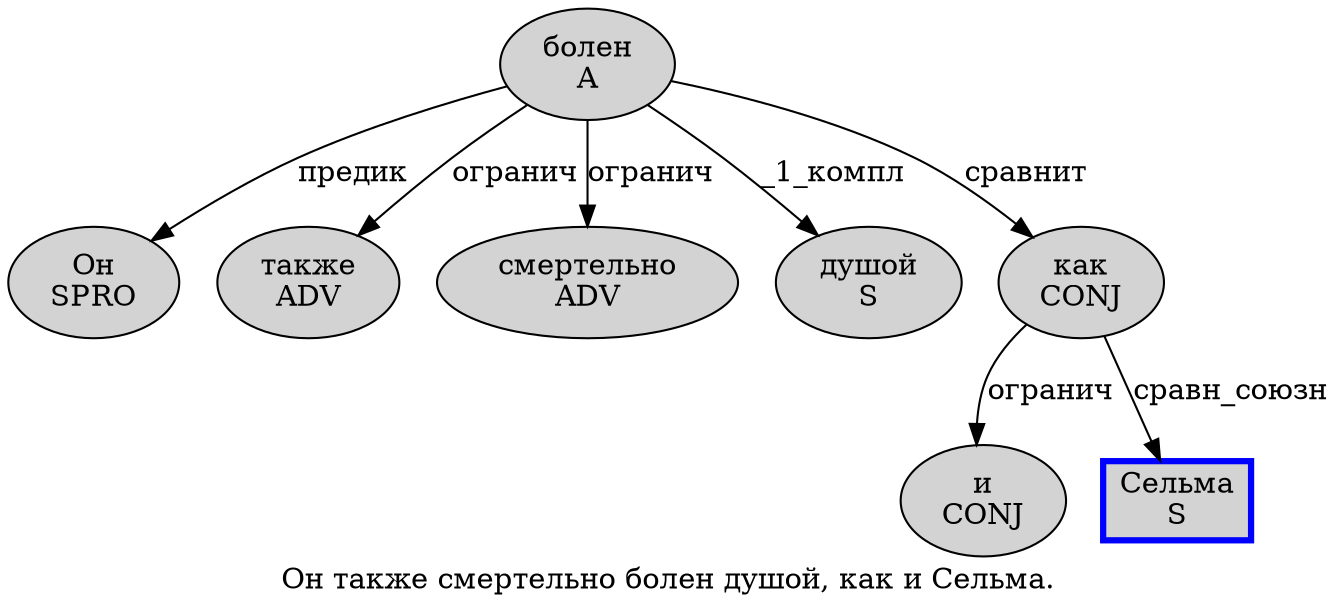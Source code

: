 digraph SENTENCE_1559 {
	graph [label="Он также смертельно болен душой, как и Сельма."]
	node [style=filled]
		0 [label="Он
SPRO" color="" fillcolor=lightgray penwidth=1 shape=ellipse]
		1 [label="также
ADV" color="" fillcolor=lightgray penwidth=1 shape=ellipse]
		2 [label="смертельно
ADV" color="" fillcolor=lightgray penwidth=1 shape=ellipse]
		3 [label="болен
A" color="" fillcolor=lightgray penwidth=1 shape=ellipse]
		4 [label="душой
S" color="" fillcolor=lightgray penwidth=1 shape=ellipse]
		6 [label="как
CONJ" color="" fillcolor=lightgray penwidth=1 shape=ellipse]
		7 [label="и
CONJ" color="" fillcolor=lightgray penwidth=1 shape=ellipse]
		8 [label="Сельма
S" color=blue fillcolor=lightgray penwidth=3 shape=box]
			3 -> 0 [label="предик"]
			3 -> 1 [label="огранич"]
			3 -> 2 [label="огранич"]
			3 -> 4 [label="_1_компл"]
			3 -> 6 [label="сравнит"]
			6 -> 7 [label="огранич"]
			6 -> 8 [label="сравн_союзн"]
}